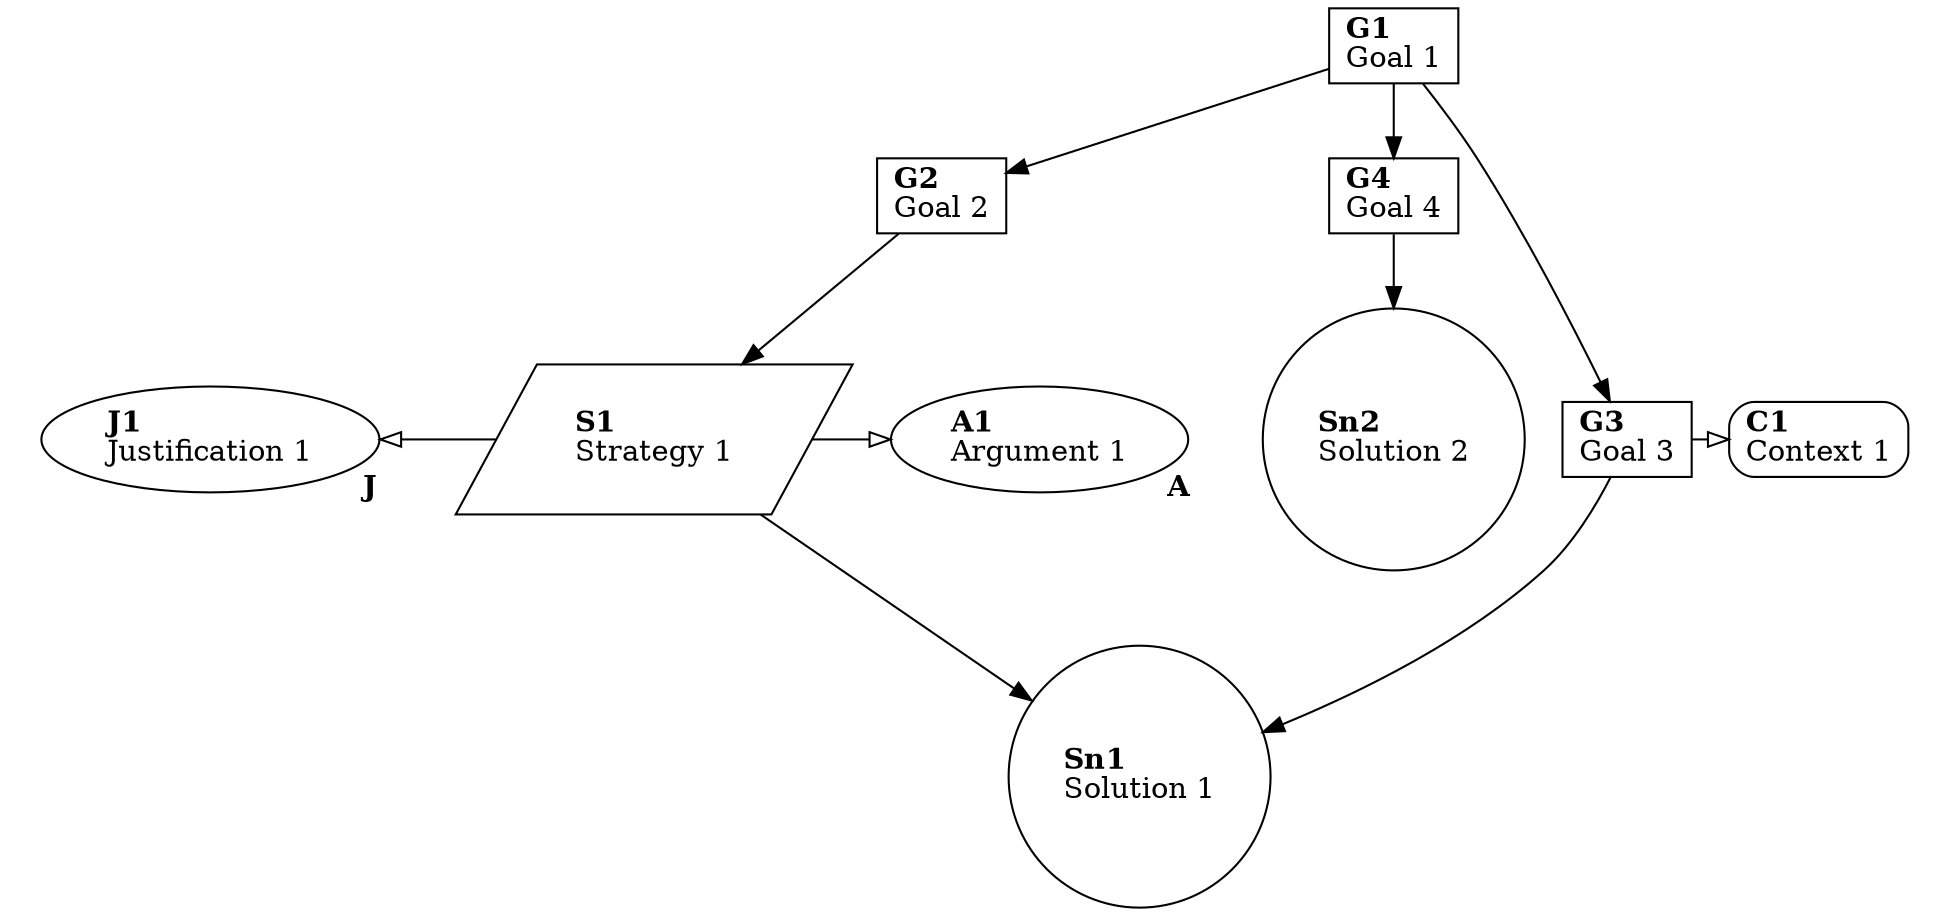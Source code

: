 ## {'G1': ['Goal 1', {'supportedBy': ['G2', 'G3', 'G4']}], 'G2': ['Goal 2', {'supportedBy': ['S1']}], 'G4': ['Goal 4', {'supportedBy': ['Sn2']}], 'G3': ['Goal 3', {'supportedBy': ['Sn1']}, {'inContextOf': ['C1']}], 'C1': ['Context 1'], 'S1': ['Strategy 1', {'supportedBy': ['Sn1']}, {'inContextOf': ['A1', 'J1']}], 'A1': ['Argument 1'], 'Sn1': ['Solution 1'], 'Sn2': ['Solution 2'], 'J1': ['Justification 1']}


digraph "example.gsn.yaml" {

  ## Elements
  "G1" [shape="box", label=<<B>G1</B><BR align="left"/>Goal 1>];
  "G2" [shape="box", label=<<B>G2</B><BR align="left"/>Goal 2>];
  "G4" [shape="box", label=<<B>G4</B><BR align="left"/>Goal 4>];
  "G3" [shape="box", label=<<B>G3</B><BR align="left"/>Goal 3>];
  "C1" [shape="box", style="rounded", label=<<B>C1</B><BR align="left"/>Context 1>];
  "S1" [shape="parallelogram", label=<<B>S1</B><BR align="left"/>Strategy 1>];
  "A1" [shape="oval", label=<<B>A1</B><BR align="left"/>Argument 1>];
  "A1":e -> "A1":e [headlabel=< <B>A</B> >, labeldistance=2.5, penwidth=0, arrowhead=none];
  "Sn1" [shape="circle", label=<<B>Sn1</B><BR align="left"/>Solution 1>];
  "Sn2" [shape="circle", label=<<B>Sn2</B><BR align="left"/>Solution 2>];
  "J1" [shape="oval", label=<<B>J1</B><BR align="left"/>Justification 1>];
  "J1":e -> "J1":e [headlabel=< <B>J</B> >, labeldistance=2.5, penwidth=0, arrowhead=none];

  ## Relations
  "G1" -> "G2";
  "G1" -> "G3";
  "G1" -> "G4";
  "G2" -> "S1";
  "G4" -> "Sn2";
  "G3" -> "Sn1";
  subgraph cluster4 {
    graph[peripheries=0];
    {
      rank = same;
      "G3" -> "C1" [arrowhead=empty];
    }
  }
  "S1" -> "Sn1";
  subgraph cluster6 {
    graph[peripheries=0];
    {
      rank = same;
      "S1" -> "A1" [arrowhead=empty];
      "J1" -> "S1" [dir=back, arrowtail=empty];
    }
  }
}

